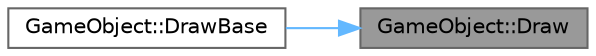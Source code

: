 digraph "GameObject::Draw"
{
 // LATEX_PDF_SIZE
  bgcolor="transparent";
  edge [fontname=Helvetica,fontsize=10,labelfontname=Helvetica,labelfontsize=10];
  node [fontname=Helvetica,fontsize=10,shape=box,height=0.2,width=0.4];
  rankdir="RL";
  Node1 [id="Node000001",label="GameObject::Draw",height=0.2,width=0.4,color="gray40", fillcolor="grey60", style="filled", fontcolor="black",tooltip="オブジェクトの描画処理を行います。"];
  Node1 -> Node2 [id="edge1_Node000001_Node000002",dir="back",color="steelblue1",style="solid",tooltip=" "];
  Node2 [id="Node000002",label="GameObject::DrawBase",height=0.2,width=0.4,color="grey40", fillcolor="white", style="filled",URL="$class_game_object.html#a7540ba7129a1e4ea5e2a728feaf7bccf",tooltip="オブジェクトとその子オブジェクト、コンポーネントを描画します。"];
}
